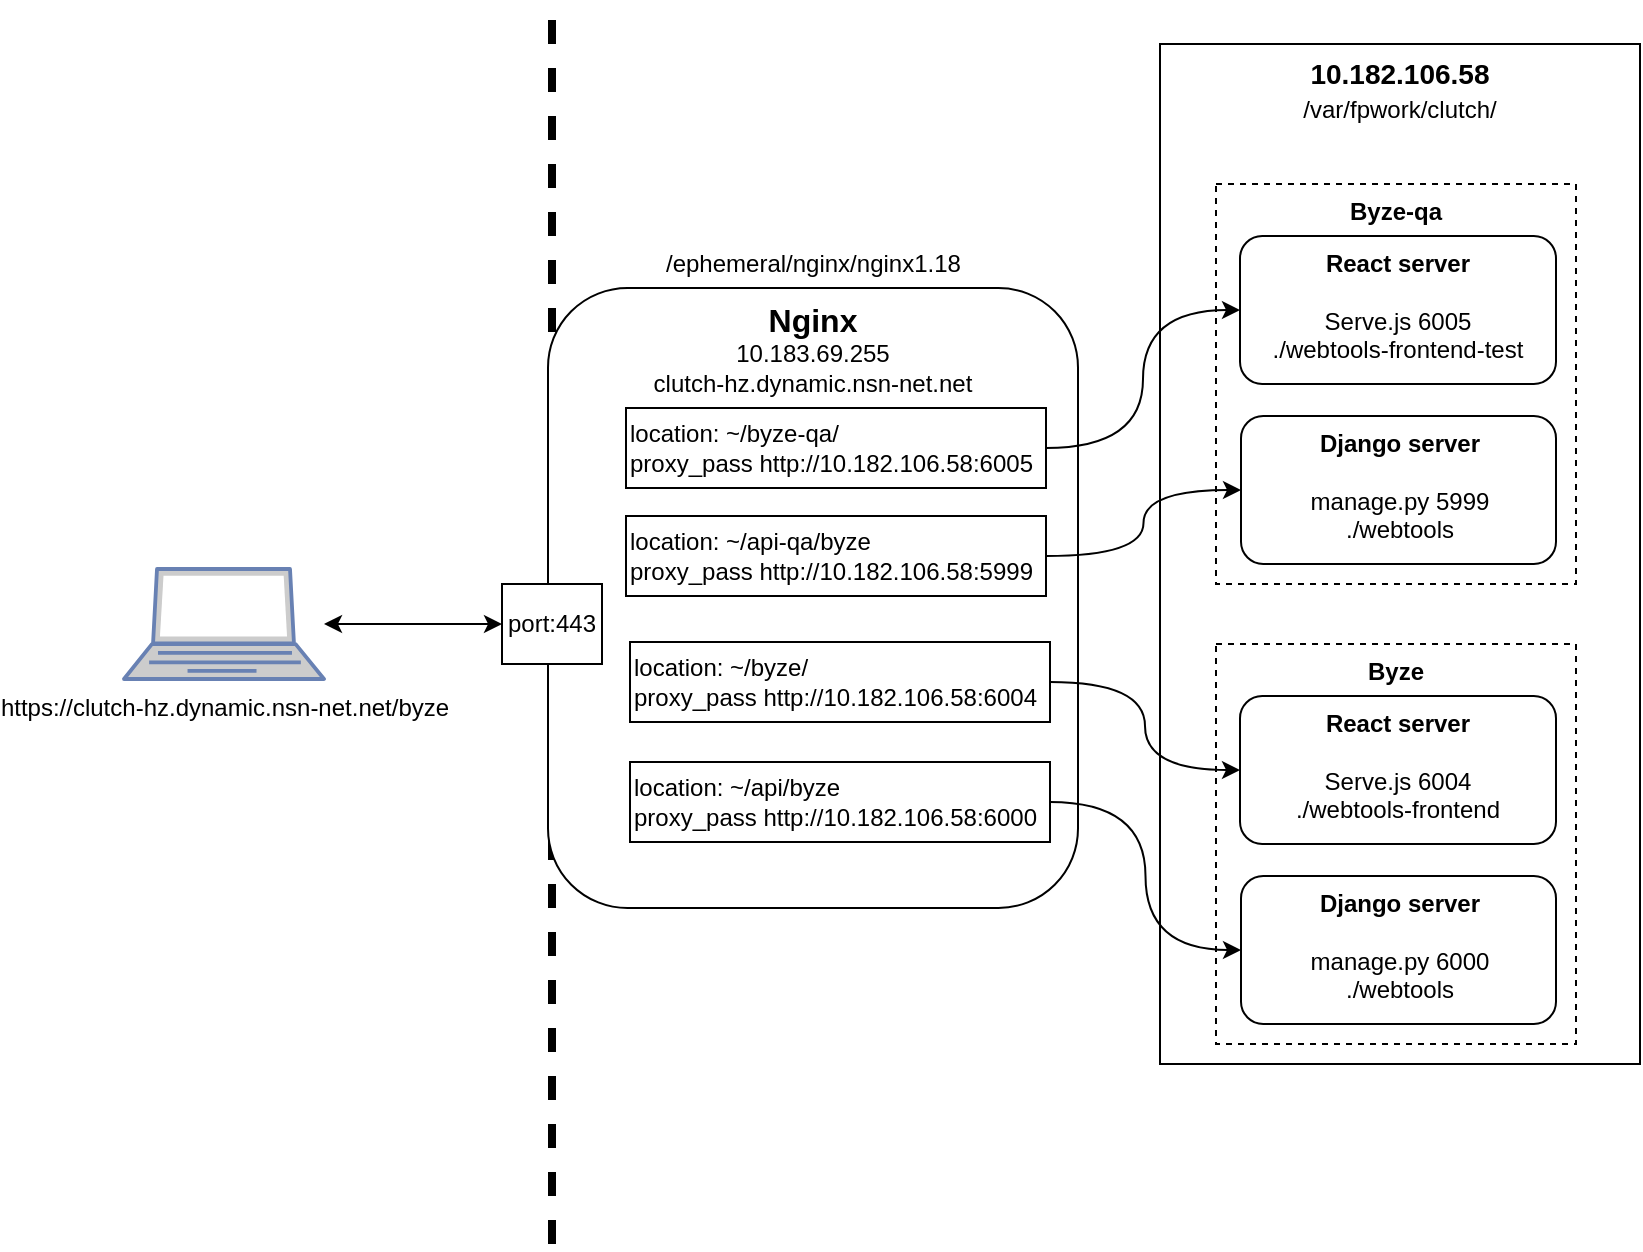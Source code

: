 <mxfile version="24.6.0" type="github">
  <diagram name="deploy" id="_d4CPiSw4EUlV4TWDW02">
    <mxGraphModel dx="1412" dy="737" grid="0" gridSize="10" guides="1" tooltips="1" connect="1" arrows="1" fold="1" page="1" pageScale="1" pageWidth="850" pageHeight="1100" math="0" shadow="0">
      <root>
        <mxCell id="0" />
        <mxCell id="1" parent="0" />
        <mxCell id="nXnLjLIVgFkykUAbK0dV-30" value="" style="endArrow=none;dashed=1;html=1;strokeWidth=4;rounded=0;" parent="1" edge="1">
          <mxGeometry width="50" height="50" relative="1" as="geometry">
            <mxPoint x="291" y="660" as="sourcePoint" />
            <mxPoint x="291" y="40" as="targetPoint" />
          </mxGeometry>
        </mxCell>
        <mxCell id="nXnLjLIVgFkykUAbK0dV-8" value="&lt;b&gt;&lt;font style=&quot;font-size: 14px;&quot;&gt;10.182.106.58&lt;/font&gt;&lt;/b&gt;&lt;div&gt;/var/fpwork/clutch/&lt;b&gt;&lt;font style=&quot;font-size: 14px;&quot;&gt;&lt;br&gt;&lt;/font&gt;&lt;/b&gt;&lt;/div&gt;" style="rounded=0;whiteSpace=wrap;html=1;verticalAlign=top;" parent="1" vertex="1">
          <mxGeometry x="595" y="60" width="240" height="510" as="geometry" />
        </mxCell>
        <mxCell id="nXnLjLIVgFkykUAbK0dV-9" value="&lt;b&gt;Byze-qa&lt;/b&gt;" style="rounded=0;whiteSpace=wrap;html=1;verticalAlign=top;dashed=1;" parent="1" vertex="1">
          <mxGeometry x="623" y="130" width="180" height="200" as="geometry" />
        </mxCell>
        <mxCell id="nXnLjLIVgFkykUAbK0dV-1" value="Django server&lt;div&gt;&lt;br&gt;&lt;div&gt;&lt;span style=&quot;font-weight: normal;&quot;&gt;manage.py 5999&lt;/span&gt;&lt;/div&gt;&lt;div&gt;&lt;span style=&quot;font-weight: 400;&quot;&gt;./webtools&lt;/span&gt;&lt;br&gt;&lt;/div&gt;&lt;/div&gt;" style="rounded=1;whiteSpace=wrap;html=1;fontStyle=1;labelPosition=center;verticalLabelPosition=middle;align=center;verticalAlign=top;" parent="1" vertex="1">
          <mxGeometry x="635.5" y="246" width="157.5" height="74" as="geometry" />
        </mxCell>
        <mxCell id="nXnLjLIVgFkykUAbK0dV-10" value="React server&lt;div&gt;&lt;br&gt;&lt;div&gt;&lt;span style=&quot;font-weight: normal;&quot;&gt;Serve.js 6005&lt;/span&gt;&lt;/div&gt;&lt;div&gt;&lt;span style=&quot;font-weight: 400;&quot;&gt;./webtools-frontend-test&lt;/span&gt;&lt;br&gt;&lt;/div&gt;&lt;/div&gt;" style="rounded=1;whiteSpace=wrap;html=1;fontStyle=1;labelPosition=center;verticalLabelPosition=middle;align=center;verticalAlign=top;" parent="1" vertex="1">
          <mxGeometry x="635" y="156" width="158" height="74" as="geometry" />
        </mxCell>
        <mxCell id="nXnLjLIVgFkykUAbK0dV-17" value="&lt;b&gt;Byze&lt;/b&gt;" style="rounded=0;whiteSpace=wrap;html=1;verticalAlign=top;dashed=1;" parent="1" vertex="1">
          <mxGeometry x="623" y="360" width="180" height="200" as="geometry" />
        </mxCell>
        <mxCell id="nXnLjLIVgFkykUAbK0dV-18" value="Django server&lt;div&gt;&lt;br&gt;&lt;div&gt;&lt;span style=&quot;font-weight: normal;&quot;&gt;manage.py 6000&lt;/span&gt;&lt;/div&gt;&lt;div&gt;&lt;span style=&quot;font-weight: 400;&quot;&gt;./webtools&lt;/span&gt;&lt;br&gt;&lt;/div&gt;&lt;/div&gt;" style="rounded=1;whiteSpace=wrap;html=1;fontStyle=1;labelPosition=center;verticalLabelPosition=middle;align=center;verticalAlign=top;" parent="1" vertex="1">
          <mxGeometry x="635.5" y="476" width="157.5" height="74" as="geometry" />
        </mxCell>
        <mxCell id="nXnLjLIVgFkykUAbK0dV-19" value="React server&lt;div&gt;&lt;br&gt;&lt;div&gt;&lt;span style=&quot;font-weight: normal;&quot;&gt;Serve.js 6004&lt;/span&gt;&lt;/div&gt;&lt;div&gt;&lt;span style=&quot;font-weight: 400;&quot;&gt;./webtools-frontend&lt;/span&gt;&lt;br&gt;&lt;/div&gt;&lt;/div&gt;" style="rounded=1;whiteSpace=wrap;html=1;fontStyle=1;labelPosition=center;verticalLabelPosition=middle;align=center;verticalAlign=top;" parent="1" vertex="1">
          <mxGeometry x="635" y="386" width="158" height="74" as="geometry" />
        </mxCell>
        <mxCell id="nXnLjLIVgFkykUAbK0dV-20" value="&lt;font style=&quot;font-size: 16px;&quot;&gt;&lt;b&gt;Nginx&lt;/b&gt;&lt;/font&gt;&lt;div&gt;10.183.69.255&lt;br&gt;&lt;span style=&quot;text-wrap: nowrap; background-color: rgb(255, 255, 255);&quot;&gt;clutch-hz.dynamic.nsn-net.net&lt;/span&gt;&lt;br&gt;&lt;/div&gt;" style="rounded=1;whiteSpace=wrap;html=1;verticalAlign=top;" parent="1" vertex="1">
          <mxGeometry x="289" y="182" width="265" height="310" as="geometry" />
        </mxCell>
        <mxCell id="nXnLjLIVgFkykUAbK0dV-28" style="edgeStyle=orthogonalEdgeStyle;rounded=0;orthogonalLoop=1;jettySize=auto;html=1;entryX=0;entryY=0.5;entryDx=0;entryDy=0;curved=1;" parent="1" source="nXnLjLIVgFkykUAbK0dV-21" target="nXnLjLIVgFkykUAbK0dV-18" edge="1">
          <mxGeometry relative="1" as="geometry" />
        </mxCell>
        <mxCell id="nXnLjLIVgFkykUAbK0dV-21" value="location: ~/api/byze&lt;div&gt;proxy_pass http://10.182.106.58:6000&lt;br&gt;&lt;/div&gt;" style="rounded=0;whiteSpace=wrap;html=1;align=left;" parent="1" vertex="1">
          <mxGeometry x="330" y="419" width="210" height="40" as="geometry" />
        </mxCell>
        <mxCell id="nXnLjLIVgFkykUAbK0dV-26" style="edgeStyle=orthogonalEdgeStyle;rounded=0;orthogonalLoop=1;jettySize=auto;html=1;curved=1;" parent="1" source="nXnLjLIVgFkykUAbK0dV-22" target="nXnLjLIVgFkykUAbK0dV-1" edge="1">
          <mxGeometry relative="1" as="geometry" />
        </mxCell>
        <mxCell id="nXnLjLIVgFkykUAbK0dV-22" value="location: ~/api-qa/byze&lt;div&gt;proxy_pass http://10.182.106.58:5999&lt;br&gt;&lt;/div&gt;" style="rounded=0;whiteSpace=wrap;html=1;align=left;" parent="1" vertex="1">
          <mxGeometry x="328" y="296" width="210" height="40" as="geometry" />
        </mxCell>
        <mxCell id="nXnLjLIVgFkykUAbK0dV-29" style="edgeStyle=orthogonalEdgeStyle;rounded=0;orthogonalLoop=1;jettySize=auto;html=1;entryX=0;entryY=0.5;entryDx=0;entryDy=0;curved=1;" parent="1" source="nXnLjLIVgFkykUAbK0dV-23" target="nXnLjLIVgFkykUAbK0dV-10" edge="1">
          <mxGeometry relative="1" as="geometry" />
        </mxCell>
        <mxCell id="nXnLjLIVgFkykUAbK0dV-23" value="location: ~/byze-qa/&lt;div&gt;proxy_pass http://10.182.106.58:6005&lt;br&gt;&lt;/div&gt;" style="rounded=0;whiteSpace=wrap;html=1;align=left;" parent="1" vertex="1">
          <mxGeometry x="328" y="242" width="210" height="40" as="geometry" />
        </mxCell>
        <mxCell id="nXnLjLIVgFkykUAbK0dV-27" style="edgeStyle=orthogonalEdgeStyle;rounded=0;orthogonalLoop=1;jettySize=auto;html=1;entryX=0;entryY=0.5;entryDx=0;entryDy=0;curved=1;" parent="1" source="nXnLjLIVgFkykUAbK0dV-24" target="nXnLjLIVgFkykUAbK0dV-19" edge="1">
          <mxGeometry relative="1" as="geometry" />
        </mxCell>
        <mxCell id="nXnLjLIVgFkykUAbK0dV-24" value="location: ~/byze/&lt;div&gt;proxy_pass http://10.182.106.58:6004&lt;br&gt;&lt;/div&gt;" style="rounded=0;whiteSpace=wrap;html=1;align=left;" parent="1" vertex="1">
          <mxGeometry x="330" y="359" width="210" height="40" as="geometry" />
        </mxCell>
        <mxCell id="nXnLjLIVgFkykUAbK0dV-31" value="port:443" style="rounded=0;whiteSpace=wrap;html=1;" parent="1" vertex="1">
          <mxGeometry x="266" y="330" width="50" height="40" as="geometry" />
        </mxCell>
        <mxCell id="nXnLjLIVgFkykUAbK0dV-42" value="&lt;span&gt;&lt;span class=&quot;ui-provider a b c d e f g h i j k l m n o p q r s t u v w x y z ab ac ae af ag ah ai aj ak&quot; dir=&quot;ltr&quot;&gt;/ephemeral/nginx/nginx1.18&lt;/span&gt;&lt;/span&gt;" style="text;whiteSpace=wrap;html=1;" parent="1" vertex="1">
          <mxGeometry x="346" y="156" width="175" height="36" as="geometry" />
        </mxCell>
        <mxCell id="1GSKTj5KkM7UG-gb6wH5-2" value="&lt;span style=&quot;color: rgb(0, 0, 0); background-color: rgb(255, 255, 255);&quot;&gt;https://clutch-hz.dynamic.nsn-net.net/byze&lt;/span&gt;" style="fontColor=#0066CC;verticalAlign=top;verticalLabelPosition=bottom;labelPosition=center;align=center;html=1;outlineConnect=0;fillColor=#CCCCCC;strokeColor=#6881B3;gradientColor=none;gradientDirection=north;strokeWidth=2;shape=mxgraph.networks.laptop;" vertex="1" parent="1">
          <mxGeometry x="77" y="322.5" width="100" height="55" as="geometry" />
        </mxCell>
        <mxCell id="1GSKTj5KkM7UG-gb6wH5-4" value="" style="endArrow=classic;startArrow=classic;html=1;rounded=0;entryX=0;entryY=0.5;entryDx=0;entryDy=0;" edge="1" parent="1" source="1GSKTj5KkM7UG-gb6wH5-2" target="nXnLjLIVgFkykUAbK0dV-31">
          <mxGeometry width="50" height="50" relative="1" as="geometry">
            <mxPoint x="399" y="405" as="sourcePoint" />
            <mxPoint x="449" y="355" as="targetPoint" />
          </mxGeometry>
        </mxCell>
      </root>
    </mxGraphModel>
  </diagram>
</mxfile>
